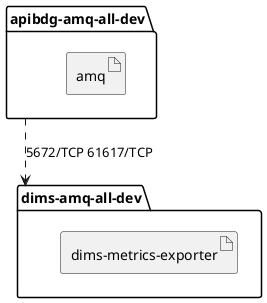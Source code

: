 @startuml
package "apibdg-amq-all-dev" {
  artifact "amq"
}
package "dims-amq-all-dev" {
  artifact "dims-metrics-exporter"
}
"apibdg-amq-all-dev" ..> "dims-amq-all-dev" : 5672/TCP 61617/TCP
@enduml
